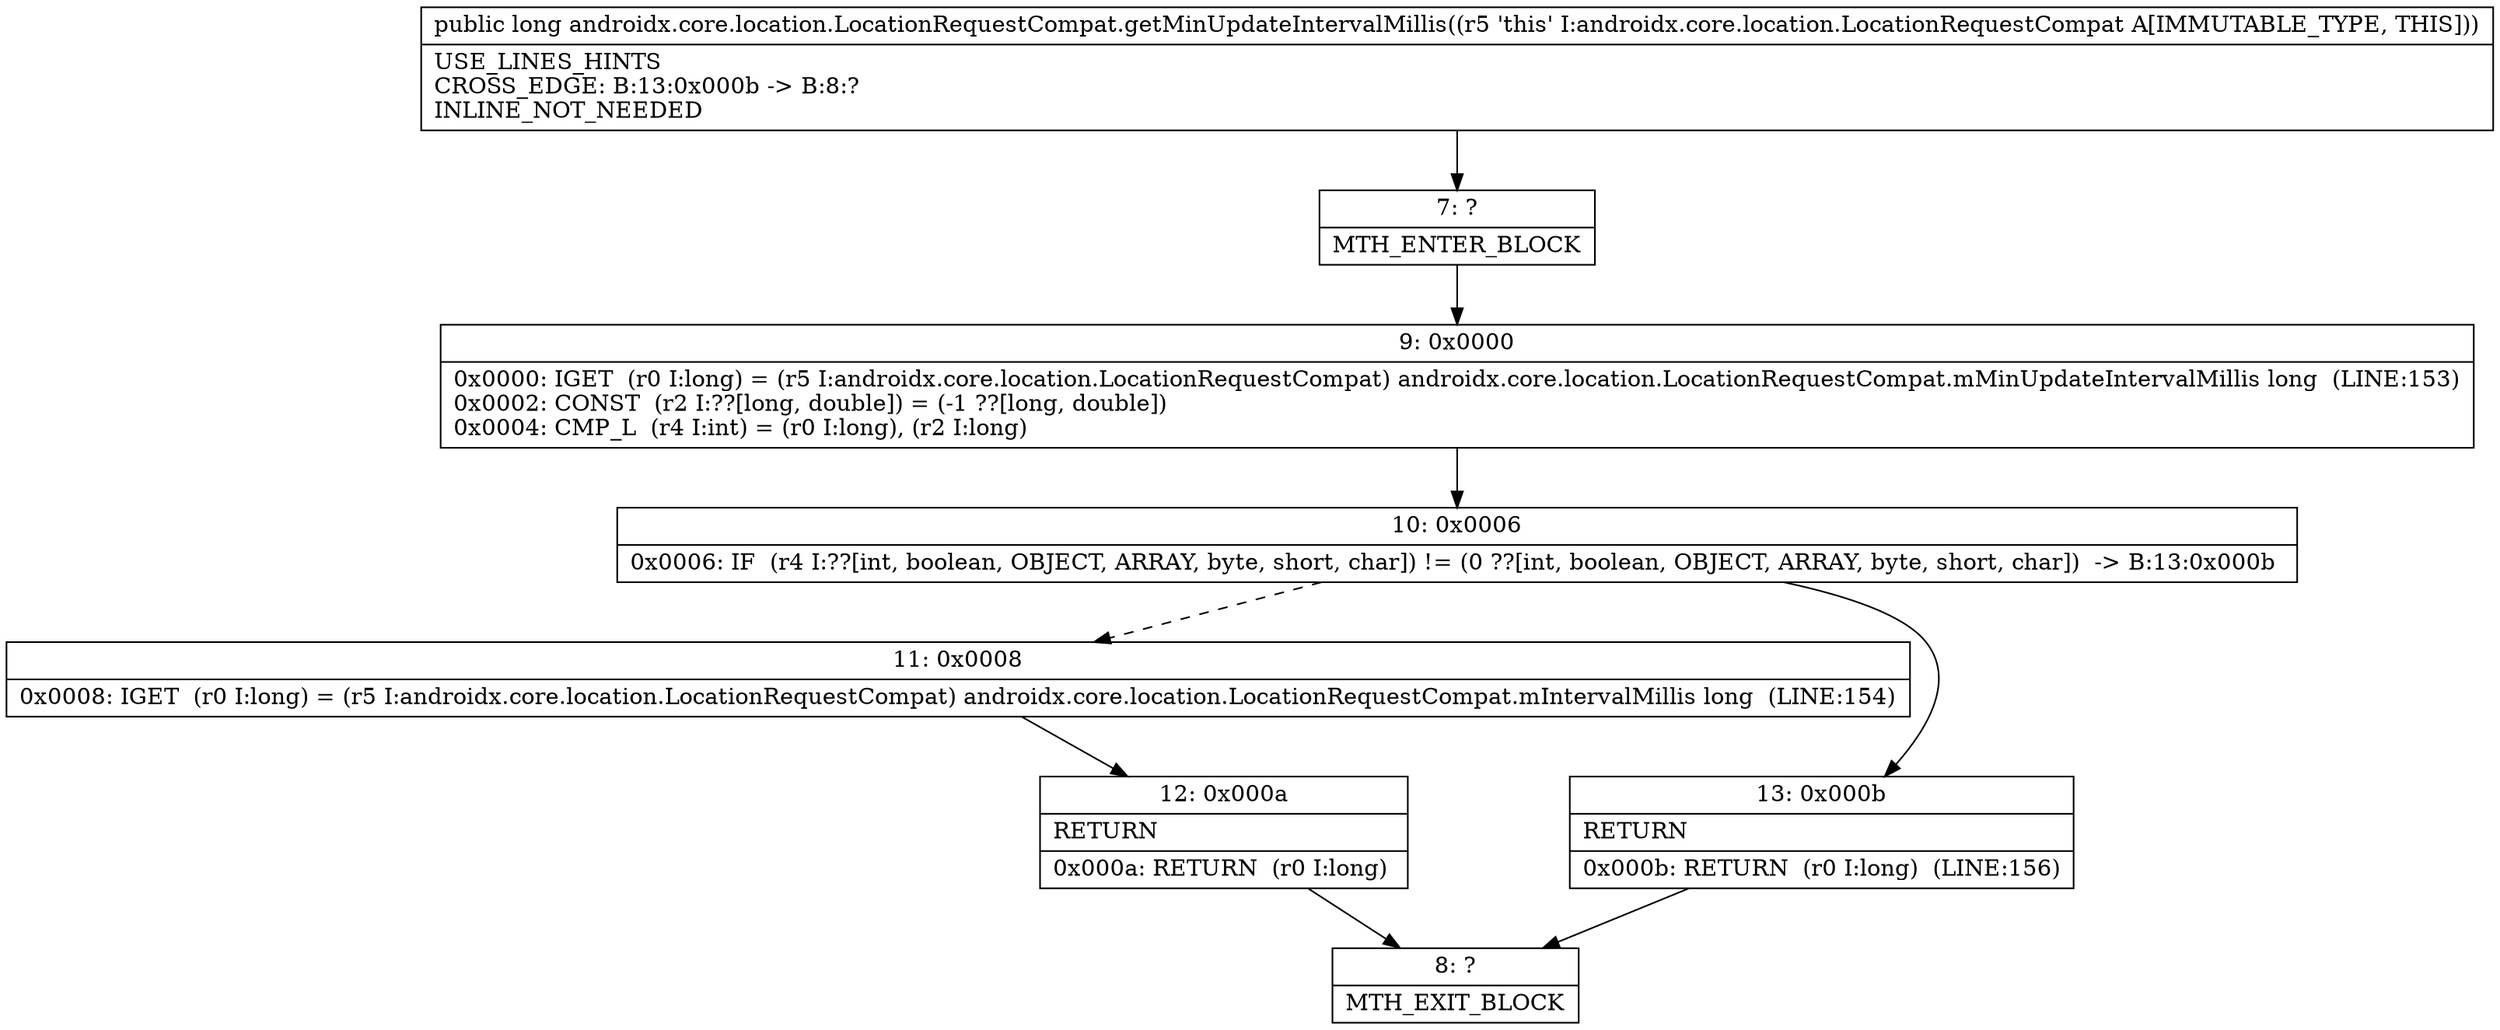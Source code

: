 digraph "CFG forandroidx.core.location.LocationRequestCompat.getMinUpdateIntervalMillis()J" {
Node_7 [shape=record,label="{7\:\ ?|MTH_ENTER_BLOCK\l}"];
Node_9 [shape=record,label="{9\:\ 0x0000|0x0000: IGET  (r0 I:long) = (r5 I:androidx.core.location.LocationRequestCompat) androidx.core.location.LocationRequestCompat.mMinUpdateIntervalMillis long  (LINE:153)\l0x0002: CONST  (r2 I:??[long, double]) = (\-1 ??[long, double]) \l0x0004: CMP_L  (r4 I:int) = (r0 I:long), (r2 I:long) \l}"];
Node_10 [shape=record,label="{10\:\ 0x0006|0x0006: IF  (r4 I:??[int, boolean, OBJECT, ARRAY, byte, short, char]) != (0 ??[int, boolean, OBJECT, ARRAY, byte, short, char])  \-\> B:13:0x000b \l}"];
Node_11 [shape=record,label="{11\:\ 0x0008|0x0008: IGET  (r0 I:long) = (r5 I:androidx.core.location.LocationRequestCompat) androidx.core.location.LocationRequestCompat.mIntervalMillis long  (LINE:154)\l}"];
Node_12 [shape=record,label="{12\:\ 0x000a|RETURN\l|0x000a: RETURN  (r0 I:long) \l}"];
Node_8 [shape=record,label="{8\:\ ?|MTH_EXIT_BLOCK\l}"];
Node_13 [shape=record,label="{13\:\ 0x000b|RETURN\l|0x000b: RETURN  (r0 I:long)  (LINE:156)\l}"];
MethodNode[shape=record,label="{public long androidx.core.location.LocationRequestCompat.getMinUpdateIntervalMillis((r5 'this' I:androidx.core.location.LocationRequestCompat A[IMMUTABLE_TYPE, THIS]))  | USE_LINES_HINTS\lCROSS_EDGE: B:13:0x000b \-\> B:8:?\lINLINE_NOT_NEEDED\l}"];
MethodNode -> Node_7;Node_7 -> Node_9;
Node_9 -> Node_10;
Node_10 -> Node_11[style=dashed];
Node_10 -> Node_13;
Node_11 -> Node_12;
Node_12 -> Node_8;
Node_13 -> Node_8;
}

